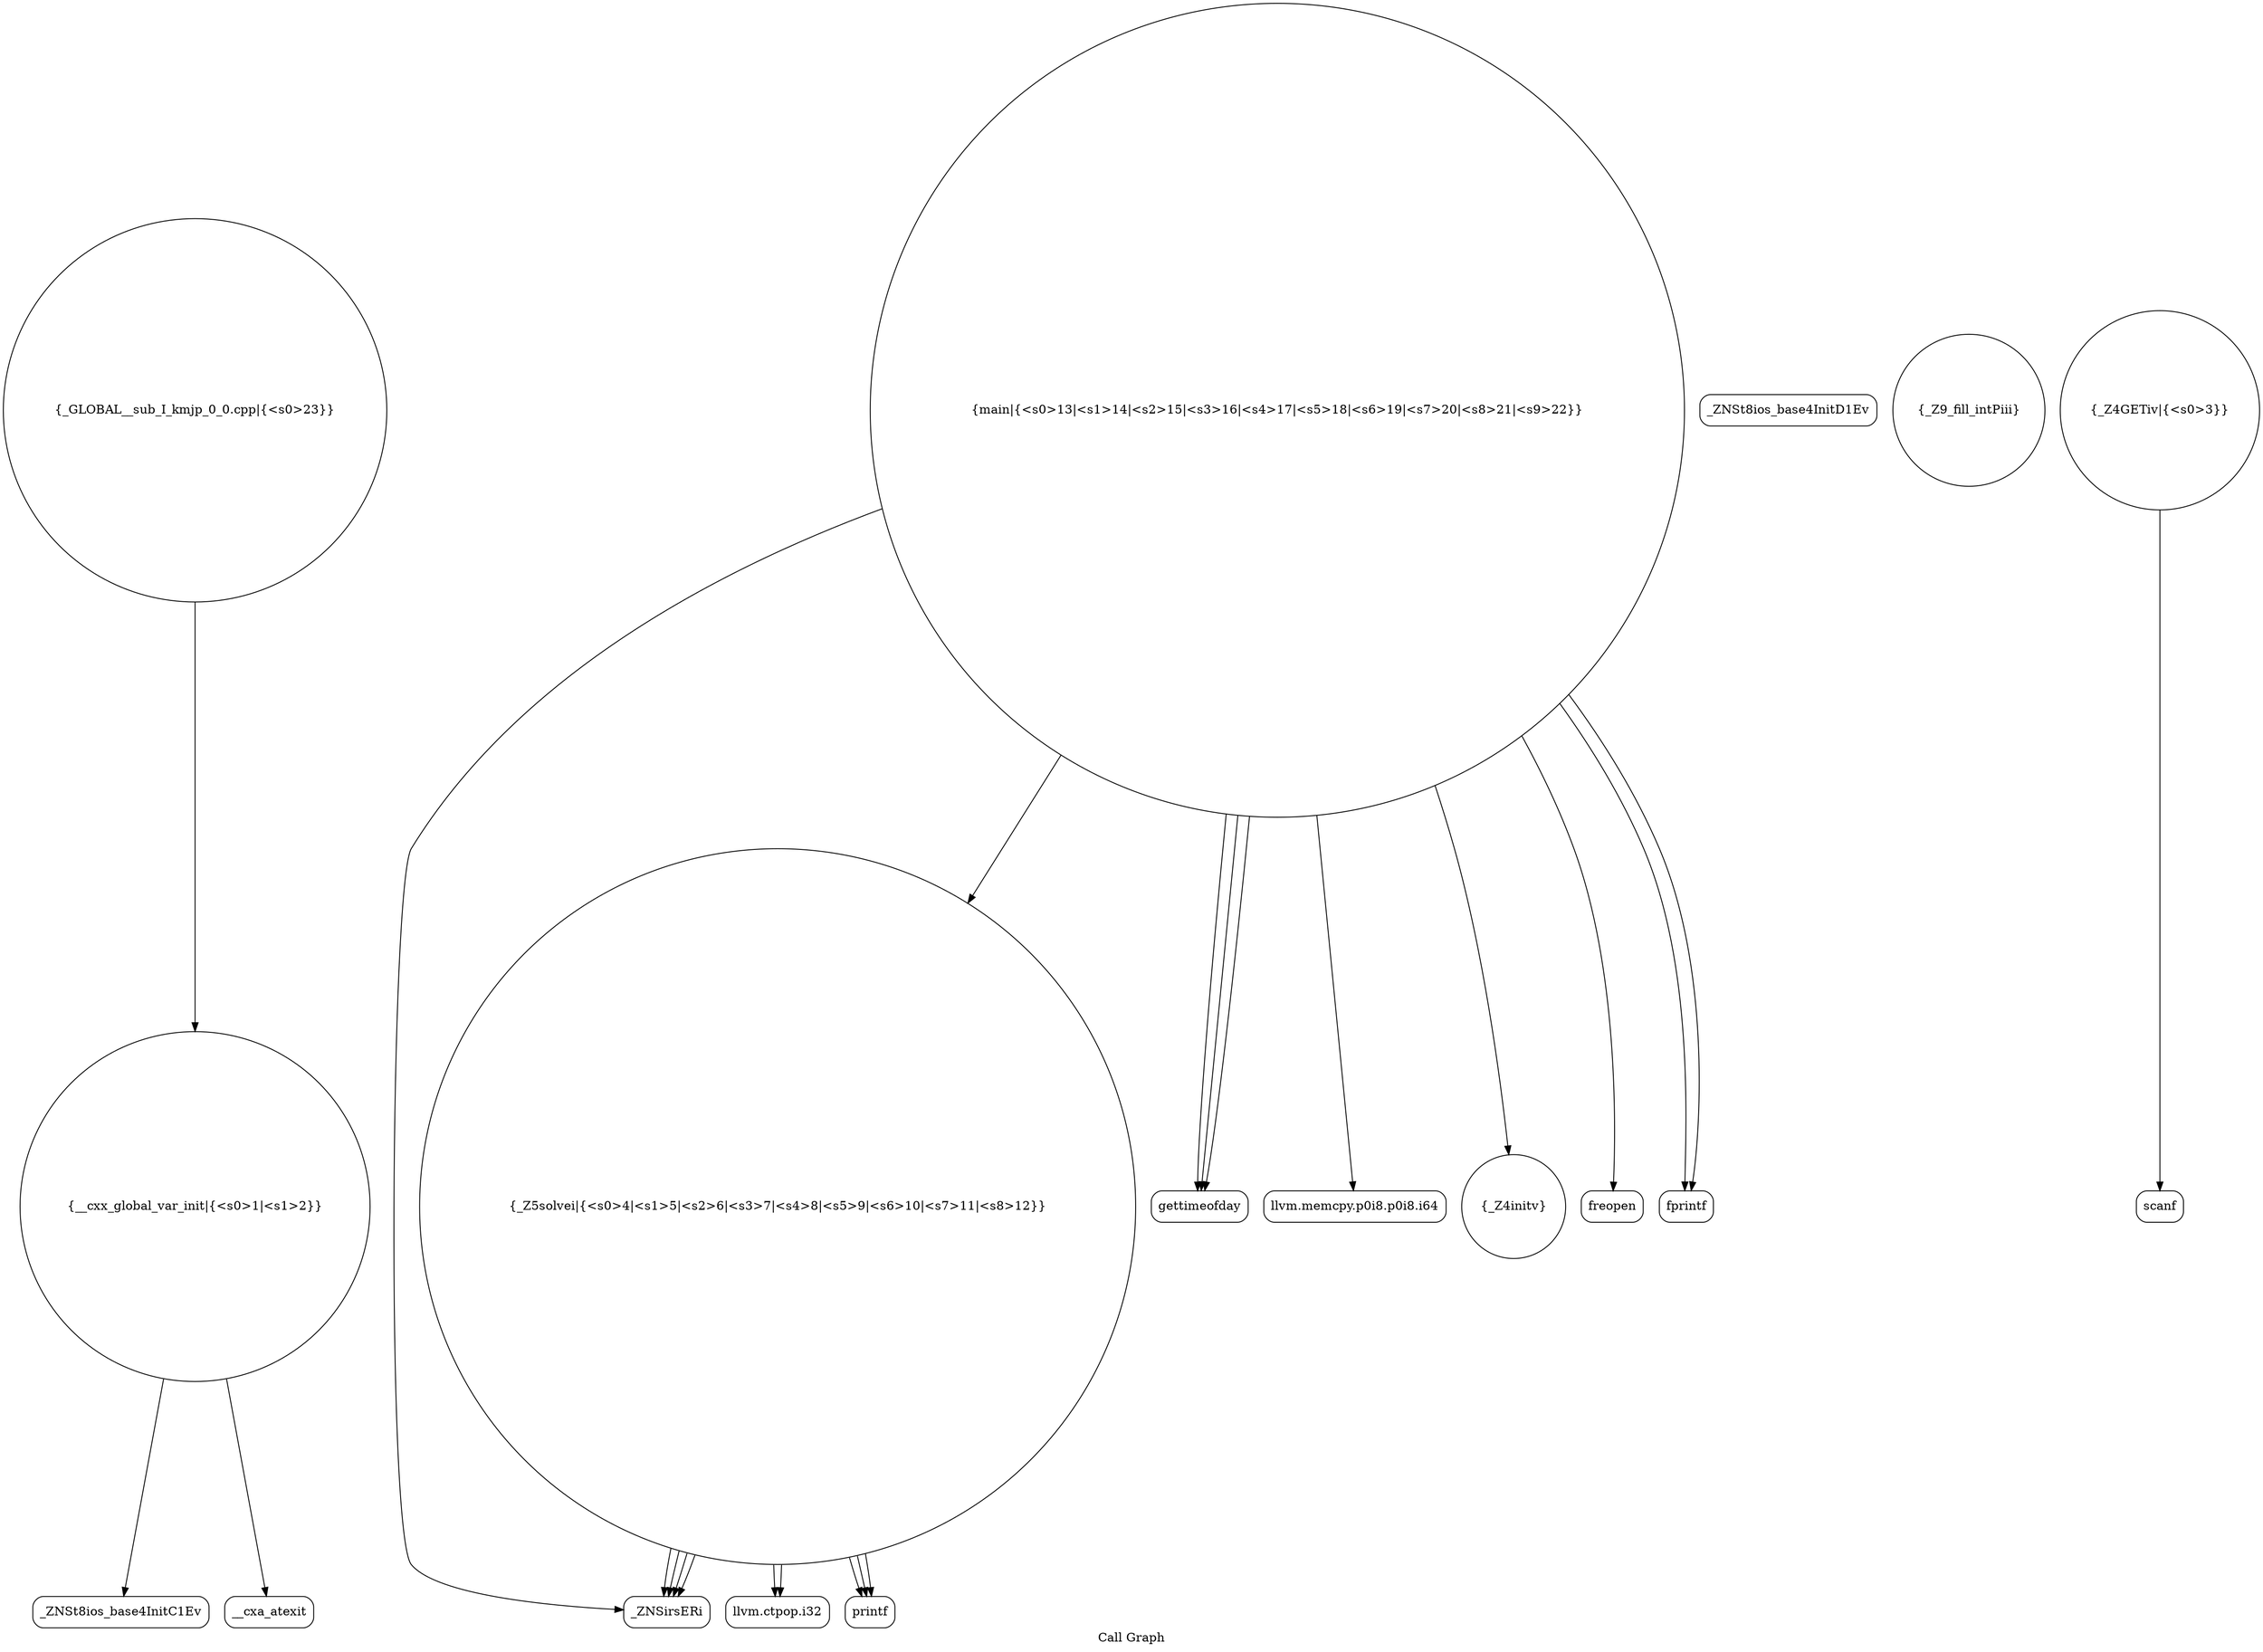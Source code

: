 digraph "Call Graph" {
	label="Call Graph";

	Node0x55d2bfc81e10 [shape=record,shape=circle,label="{__cxx_global_var_init|{<s0>1|<s1>2}}"];
	Node0x55d2bfc81e10:s0 -> Node0x55d2bfc822a0[color=black];
	Node0x55d2bfc81e10:s1 -> Node0x55d2bfc823a0[color=black];
	Node0x55d2bfc825a0 [shape=record,shape=circle,label="{_Z5solvei|{<s0>4|<s1>5|<s2>6|<s3>7|<s4>8|<s5>9|<s6>10|<s7>11|<s8>12}}"];
	Node0x55d2bfc825a0:s0 -> Node0x55d2bfc82620[color=black];
	Node0x55d2bfc825a0:s1 -> Node0x55d2bfc82620[color=black];
	Node0x55d2bfc825a0:s2 -> Node0x55d2bfc82620[color=black];
	Node0x55d2bfc825a0:s3 -> Node0x55d2bfc82620[color=black];
	Node0x55d2bfc825a0:s4 -> Node0x55d2bfc826a0[color=black];
	Node0x55d2bfc825a0:s5 -> Node0x55d2bfc82720[color=black];
	Node0x55d2bfc825a0:s6 -> Node0x55d2bfc826a0[color=black];
	Node0x55d2bfc825a0:s7 -> Node0x55d2bfc82720[color=black];
	Node0x55d2bfc825a0:s8 -> Node0x55d2bfc82720[color=black];
	Node0x55d2bfc82920 [shape=record,shape=Mrecord,label="{gettimeofday}"];
	Node0x55d2bfc82320 [shape=record,shape=Mrecord,label="{_ZNSt8ios_base4InitD1Ev}"];
	Node0x55d2bfc826a0 [shape=record,shape=Mrecord,label="{llvm.ctpop.i32}"];
	Node0x55d2bfc82a20 [shape=record,shape=Mrecord,label="{llvm.memcpy.p0i8.p0i8.i64}"];
	Node0x55d2bfc82420 [shape=record,shape=circle,label="{_Z9_fill_intPiii}"];
	Node0x55d2bfc827a0 [shape=record,shape=circle,label="{_Z4initv}"];
	Node0x55d2bfc82520 [shape=record,shape=Mrecord,label="{scanf}"];
	Node0x55d2bfc828a0 [shape=record,shape=Mrecord,label="{freopen}"];
	Node0x55d2bfc822a0 [shape=record,shape=Mrecord,label="{_ZNSt8ios_base4InitC1Ev}"];
	Node0x55d2bfc82620 [shape=record,shape=Mrecord,label="{_ZNSirsERi}"];
	Node0x55d2bfc829a0 [shape=record,shape=Mrecord,label="{fprintf}"];
	Node0x55d2bfc823a0 [shape=record,shape=Mrecord,label="{__cxa_atexit}"];
	Node0x55d2bfc82720 [shape=record,shape=Mrecord,label="{printf}"];
	Node0x55d2bfc82aa0 [shape=record,shape=circle,label="{_GLOBAL__sub_I_kmjp_0_0.cpp|{<s0>23}}"];
	Node0x55d2bfc82aa0:s0 -> Node0x55d2bfc81e10[color=black];
	Node0x55d2bfc824a0 [shape=record,shape=circle,label="{_Z4GETiv|{<s0>3}}"];
	Node0x55d2bfc824a0:s0 -> Node0x55d2bfc82520[color=black];
	Node0x55d2bfc82820 [shape=record,shape=circle,label="{main|{<s0>13|<s1>14|<s2>15|<s3>16|<s4>17|<s5>18|<s6>19|<s7>20|<s8>21|<s9>22}}"];
	Node0x55d2bfc82820:s0 -> Node0x55d2bfc828a0[color=black];
	Node0x55d2bfc82820:s1 -> Node0x55d2bfc82920[color=black];
	Node0x55d2bfc82820:s2 -> Node0x55d2bfc82620[color=black];
	Node0x55d2bfc82820:s3 -> Node0x55d2bfc827a0[color=black];
	Node0x55d2bfc82820:s4 -> Node0x55d2bfc82920[color=black];
	Node0x55d2bfc82820:s5 -> Node0x55d2bfc825a0[color=black];
	Node0x55d2bfc82820:s6 -> Node0x55d2bfc82920[color=black];
	Node0x55d2bfc82820:s7 -> Node0x55d2bfc829a0[color=black];
	Node0x55d2bfc82820:s8 -> Node0x55d2bfc82a20[color=black];
	Node0x55d2bfc82820:s9 -> Node0x55d2bfc829a0[color=black];
}

